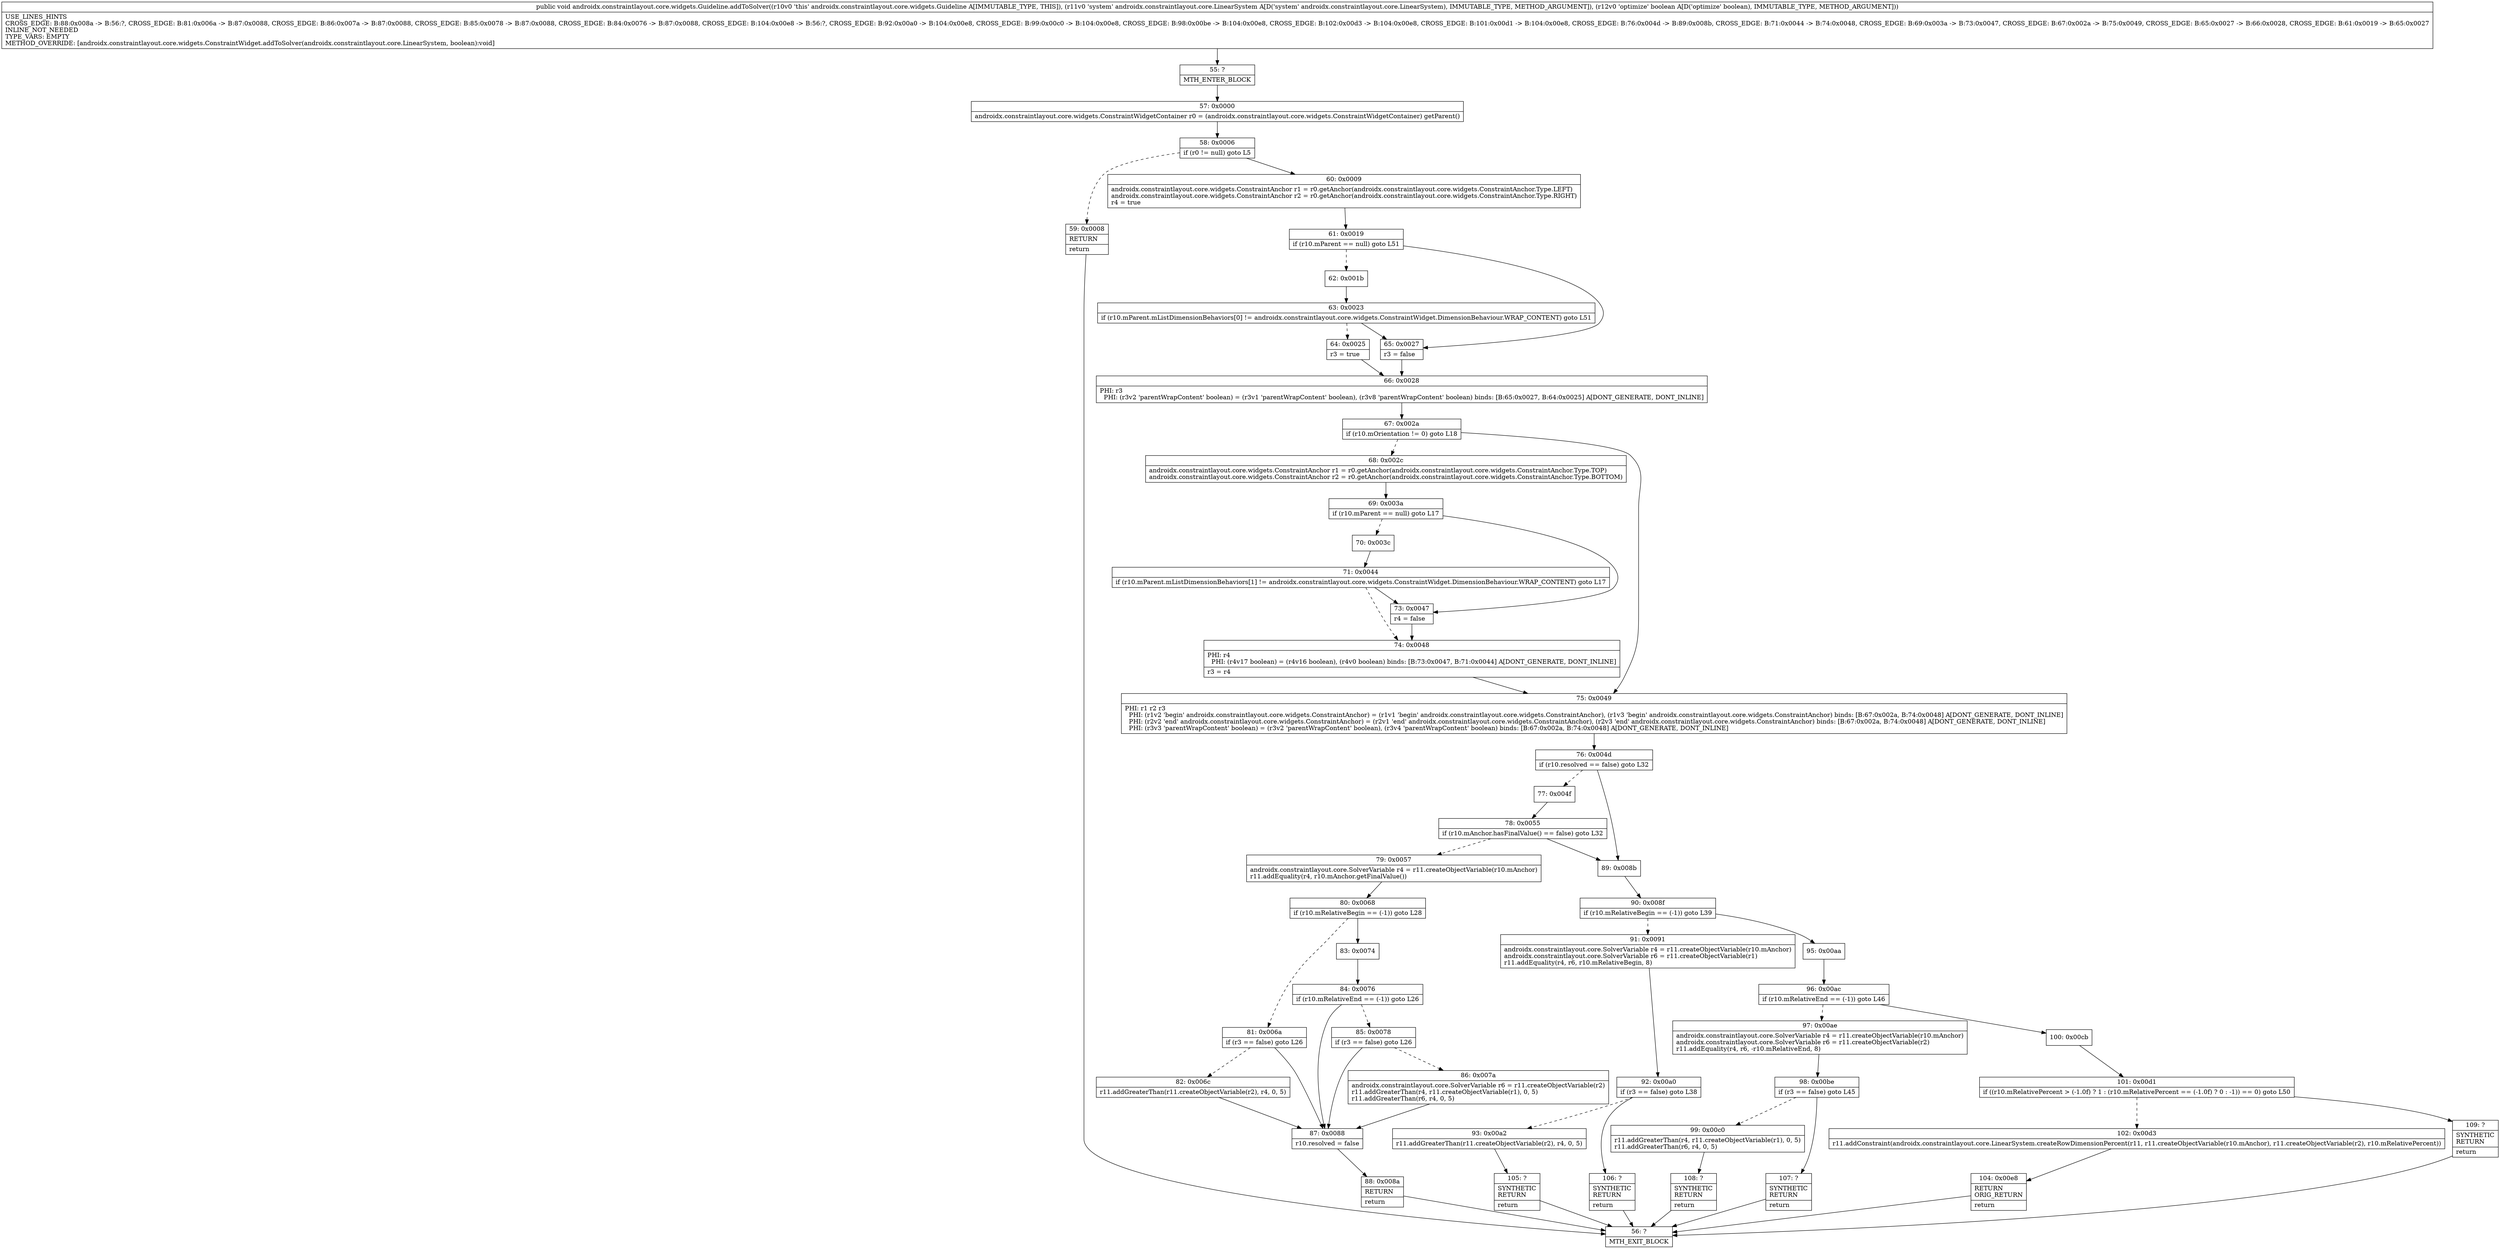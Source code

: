 digraph "CFG forandroidx.constraintlayout.core.widgets.Guideline.addToSolver(Landroidx\/constraintlayout\/core\/LinearSystem;Z)V" {
Node_55 [shape=record,label="{55\:\ ?|MTH_ENTER_BLOCK\l}"];
Node_57 [shape=record,label="{57\:\ 0x0000|androidx.constraintlayout.core.widgets.ConstraintWidgetContainer r0 = (androidx.constraintlayout.core.widgets.ConstraintWidgetContainer) getParent()\l}"];
Node_58 [shape=record,label="{58\:\ 0x0006|if (r0 != null) goto L5\l}"];
Node_59 [shape=record,label="{59\:\ 0x0008|RETURN\l|return\l}"];
Node_56 [shape=record,label="{56\:\ ?|MTH_EXIT_BLOCK\l}"];
Node_60 [shape=record,label="{60\:\ 0x0009|androidx.constraintlayout.core.widgets.ConstraintAnchor r1 = r0.getAnchor(androidx.constraintlayout.core.widgets.ConstraintAnchor.Type.LEFT)\landroidx.constraintlayout.core.widgets.ConstraintAnchor r2 = r0.getAnchor(androidx.constraintlayout.core.widgets.ConstraintAnchor.Type.RIGHT)\lr4 = true\l}"];
Node_61 [shape=record,label="{61\:\ 0x0019|if (r10.mParent == null) goto L51\l}"];
Node_62 [shape=record,label="{62\:\ 0x001b}"];
Node_63 [shape=record,label="{63\:\ 0x0023|if (r10.mParent.mListDimensionBehaviors[0] != androidx.constraintlayout.core.widgets.ConstraintWidget.DimensionBehaviour.WRAP_CONTENT) goto L51\l}"];
Node_64 [shape=record,label="{64\:\ 0x0025|r3 = true\l}"];
Node_66 [shape=record,label="{66\:\ 0x0028|PHI: r3 \l  PHI: (r3v2 'parentWrapContent' boolean) = (r3v1 'parentWrapContent' boolean), (r3v8 'parentWrapContent' boolean) binds: [B:65:0x0027, B:64:0x0025] A[DONT_GENERATE, DONT_INLINE]\l}"];
Node_67 [shape=record,label="{67\:\ 0x002a|if (r10.mOrientation != 0) goto L18\l}"];
Node_68 [shape=record,label="{68\:\ 0x002c|androidx.constraintlayout.core.widgets.ConstraintAnchor r1 = r0.getAnchor(androidx.constraintlayout.core.widgets.ConstraintAnchor.Type.TOP)\landroidx.constraintlayout.core.widgets.ConstraintAnchor r2 = r0.getAnchor(androidx.constraintlayout.core.widgets.ConstraintAnchor.Type.BOTTOM)\l}"];
Node_69 [shape=record,label="{69\:\ 0x003a|if (r10.mParent == null) goto L17\l}"];
Node_70 [shape=record,label="{70\:\ 0x003c}"];
Node_71 [shape=record,label="{71\:\ 0x0044|if (r10.mParent.mListDimensionBehaviors[1] != androidx.constraintlayout.core.widgets.ConstraintWidget.DimensionBehaviour.WRAP_CONTENT) goto L17\l}"];
Node_74 [shape=record,label="{74\:\ 0x0048|PHI: r4 \l  PHI: (r4v17 boolean) = (r4v16 boolean), (r4v0 boolean) binds: [B:73:0x0047, B:71:0x0044] A[DONT_GENERATE, DONT_INLINE]\l|r3 = r4\l}"];
Node_73 [shape=record,label="{73\:\ 0x0047|r4 = false\l}"];
Node_75 [shape=record,label="{75\:\ 0x0049|PHI: r1 r2 r3 \l  PHI: (r1v2 'begin' androidx.constraintlayout.core.widgets.ConstraintAnchor) = (r1v1 'begin' androidx.constraintlayout.core.widgets.ConstraintAnchor), (r1v3 'begin' androidx.constraintlayout.core.widgets.ConstraintAnchor) binds: [B:67:0x002a, B:74:0x0048] A[DONT_GENERATE, DONT_INLINE]\l  PHI: (r2v2 'end' androidx.constraintlayout.core.widgets.ConstraintAnchor) = (r2v1 'end' androidx.constraintlayout.core.widgets.ConstraintAnchor), (r2v3 'end' androidx.constraintlayout.core.widgets.ConstraintAnchor) binds: [B:67:0x002a, B:74:0x0048] A[DONT_GENERATE, DONT_INLINE]\l  PHI: (r3v3 'parentWrapContent' boolean) = (r3v2 'parentWrapContent' boolean), (r3v4 'parentWrapContent' boolean) binds: [B:67:0x002a, B:74:0x0048] A[DONT_GENERATE, DONT_INLINE]\l}"];
Node_76 [shape=record,label="{76\:\ 0x004d|if (r10.resolved == false) goto L32\l}"];
Node_77 [shape=record,label="{77\:\ 0x004f}"];
Node_78 [shape=record,label="{78\:\ 0x0055|if (r10.mAnchor.hasFinalValue() == false) goto L32\l}"];
Node_79 [shape=record,label="{79\:\ 0x0057|androidx.constraintlayout.core.SolverVariable r4 = r11.createObjectVariable(r10.mAnchor)\lr11.addEquality(r4, r10.mAnchor.getFinalValue())\l}"];
Node_80 [shape=record,label="{80\:\ 0x0068|if (r10.mRelativeBegin == (\-1)) goto L28\l}"];
Node_81 [shape=record,label="{81\:\ 0x006a|if (r3 == false) goto L26\l}"];
Node_82 [shape=record,label="{82\:\ 0x006c|r11.addGreaterThan(r11.createObjectVariable(r2), r4, 0, 5)\l}"];
Node_87 [shape=record,label="{87\:\ 0x0088|r10.resolved = false\l}"];
Node_88 [shape=record,label="{88\:\ 0x008a|RETURN\l|return\l}"];
Node_83 [shape=record,label="{83\:\ 0x0074}"];
Node_84 [shape=record,label="{84\:\ 0x0076|if (r10.mRelativeEnd == (\-1)) goto L26\l}"];
Node_85 [shape=record,label="{85\:\ 0x0078|if (r3 == false) goto L26\l}"];
Node_86 [shape=record,label="{86\:\ 0x007a|androidx.constraintlayout.core.SolverVariable r6 = r11.createObjectVariable(r2)\lr11.addGreaterThan(r4, r11.createObjectVariable(r1), 0, 5)\lr11.addGreaterThan(r6, r4, 0, 5)\l}"];
Node_89 [shape=record,label="{89\:\ 0x008b}"];
Node_90 [shape=record,label="{90\:\ 0x008f|if (r10.mRelativeBegin == (\-1)) goto L39\l}"];
Node_91 [shape=record,label="{91\:\ 0x0091|androidx.constraintlayout.core.SolverVariable r4 = r11.createObjectVariable(r10.mAnchor)\landroidx.constraintlayout.core.SolverVariable r6 = r11.createObjectVariable(r1)\lr11.addEquality(r4, r6, r10.mRelativeBegin, 8)\l}"];
Node_92 [shape=record,label="{92\:\ 0x00a0|if (r3 == false) goto L38\l}"];
Node_93 [shape=record,label="{93\:\ 0x00a2|r11.addGreaterThan(r11.createObjectVariable(r2), r4, 0, 5)\l}"];
Node_105 [shape=record,label="{105\:\ ?|SYNTHETIC\lRETURN\l|return\l}"];
Node_106 [shape=record,label="{106\:\ ?|SYNTHETIC\lRETURN\l|return\l}"];
Node_95 [shape=record,label="{95\:\ 0x00aa}"];
Node_96 [shape=record,label="{96\:\ 0x00ac|if (r10.mRelativeEnd == (\-1)) goto L46\l}"];
Node_97 [shape=record,label="{97\:\ 0x00ae|androidx.constraintlayout.core.SolverVariable r4 = r11.createObjectVariable(r10.mAnchor)\landroidx.constraintlayout.core.SolverVariable r6 = r11.createObjectVariable(r2)\lr11.addEquality(r4, r6, \-r10.mRelativeEnd, 8)\l}"];
Node_98 [shape=record,label="{98\:\ 0x00be|if (r3 == false) goto L45\l}"];
Node_99 [shape=record,label="{99\:\ 0x00c0|r11.addGreaterThan(r4, r11.createObjectVariable(r1), 0, 5)\lr11.addGreaterThan(r6, r4, 0, 5)\l}"];
Node_108 [shape=record,label="{108\:\ ?|SYNTHETIC\lRETURN\l|return\l}"];
Node_107 [shape=record,label="{107\:\ ?|SYNTHETIC\lRETURN\l|return\l}"];
Node_100 [shape=record,label="{100\:\ 0x00cb}"];
Node_101 [shape=record,label="{101\:\ 0x00d1|if ((r10.mRelativePercent \> (\-1.0f) ? 1 : (r10.mRelativePercent == (\-1.0f) ? 0 : \-1)) == 0) goto L50\l}"];
Node_102 [shape=record,label="{102\:\ 0x00d3|r11.addConstraint(androidx.constraintlayout.core.LinearSystem.createRowDimensionPercent(r11, r11.createObjectVariable(r10.mAnchor), r11.createObjectVariable(r2), r10.mRelativePercent))\l}"];
Node_104 [shape=record,label="{104\:\ 0x00e8|RETURN\lORIG_RETURN\l|return\l}"];
Node_109 [shape=record,label="{109\:\ ?|SYNTHETIC\lRETURN\l|return\l}"];
Node_65 [shape=record,label="{65\:\ 0x0027|r3 = false\l}"];
MethodNode[shape=record,label="{public void androidx.constraintlayout.core.widgets.Guideline.addToSolver((r10v0 'this' androidx.constraintlayout.core.widgets.Guideline A[IMMUTABLE_TYPE, THIS]), (r11v0 'system' androidx.constraintlayout.core.LinearSystem A[D('system' androidx.constraintlayout.core.LinearSystem), IMMUTABLE_TYPE, METHOD_ARGUMENT]), (r12v0 'optimize' boolean A[D('optimize' boolean), IMMUTABLE_TYPE, METHOD_ARGUMENT]))  | USE_LINES_HINTS\lCROSS_EDGE: B:88:0x008a \-\> B:56:?, CROSS_EDGE: B:81:0x006a \-\> B:87:0x0088, CROSS_EDGE: B:86:0x007a \-\> B:87:0x0088, CROSS_EDGE: B:85:0x0078 \-\> B:87:0x0088, CROSS_EDGE: B:84:0x0076 \-\> B:87:0x0088, CROSS_EDGE: B:104:0x00e8 \-\> B:56:?, CROSS_EDGE: B:92:0x00a0 \-\> B:104:0x00e8, CROSS_EDGE: B:99:0x00c0 \-\> B:104:0x00e8, CROSS_EDGE: B:98:0x00be \-\> B:104:0x00e8, CROSS_EDGE: B:102:0x00d3 \-\> B:104:0x00e8, CROSS_EDGE: B:101:0x00d1 \-\> B:104:0x00e8, CROSS_EDGE: B:76:0x004d \-\> B:89:0x008b, CROSS_EDGE: B:71:0x0044 \-\> B:74:0x0048, CROSS_EDGE: B:69:0x003a \-\> B:73:0x0047, CROSS_EDGE: B:67:0x002a \-\> B:75:0x0049, CROSS_EDGE: B:65:0x0027 \-\> B:66:0x0028, CROSS_EDGE: B:61:0x0019 \-\> B:65:0x0027\lINLINE_NOT_NEEDED\lTYPE_VARS: EMPTY\lMETHOD_OVERRIDE: [androidx.constraintlayout.core.widgets.ConstraintWidget.addToSolver(androidx.constraintlayout.core.LinearSystem, boolean):void]\l}"];
MethodNode -> Node_55;Node_55 -> Node_57;
Node_57 -> Node_58;
Node_58 -> Node_59[style=dashed];
Node_58 -> Node_60;
Node_59 -> Node_56;
Node_60 -> Node_61;
Node_61 -> Node_62[style=dashed];
Node_61 -> Node_65;
Node_62 -> Node_63;
Node_63 -> Node_64[style=dashed];
Node_63 -> Node_65;
Node_64 -> Node_66;
Node_66 -> Node_67;
Node_67 -> Node_68[style=dashed];
Node_67 -> Node_75;
Node_68 -> Node_69;
Node_69 -> Node_70[style=dashed];
Node_69 -> Node_73;
Node_70 -> Node_71;
Node_71 -> Node_73;
Node_71 -> Node_74[style=dashed];
Node_74 -> Node_75;
Node_73 -> Node_74;
Node_75 -> Node_76;
Node_76 -> Node_77[style=dashed];
Node_76 -> Node_89;
Node_77 -> Node_78;
Node_78 -> Node_79[style=dashed];
Node_78 -> Node_89;
Node_79 -> Node_80;
Node_80 -> Node_81[style=dashed];
Node_80 -> Node_83;
Node_81 -> Node_82[style=dashed];
Node_81 -> Node_87;
Node_82 -> Node_87;
Node_87 -> Node_88;
Node_88 -> Node_56;
Node_83 -> Node_84;
Node_84 -> Node_85[style=dashed];
Node_84 -> Node_87;
Node_85 -> Node_86[style=dashed];
Node_85 -> Node_87;
Node_86 -> Node_87;
Node_89 -> Node_90;
Node_90 -> Node_91[style=dashed];
Node_90 -> Node_95;
Node_91 -> Node_92;
Node_92 -> Node_93[style=dashed];
Node_92 -> Node_106;
Node_93 -> Node_105;
Node_105 -> Node_56;
Node_106 -> Node_56;
Node_95 -> Node_96;
Node_96 -> Node_97[style=dashed];
Node_96 -> Node_100;
Node_97 -> Node_98;
Node_98 -> Node_99[style=dashed];
Node_98 -> Node_107;
Node_99 -> Node_108;
Node_108 -> Node_56;
Node_107 -> Node_56;
Node_100 -> Node_101;
Node_101 -> Node_102[style=dashed];
Node_101 -> Node_109;
Node_102 -> Node_104;
Node_104 -> Node_56;
Node_109 -> Node_56;
Node_65 -> Node_66;
}

